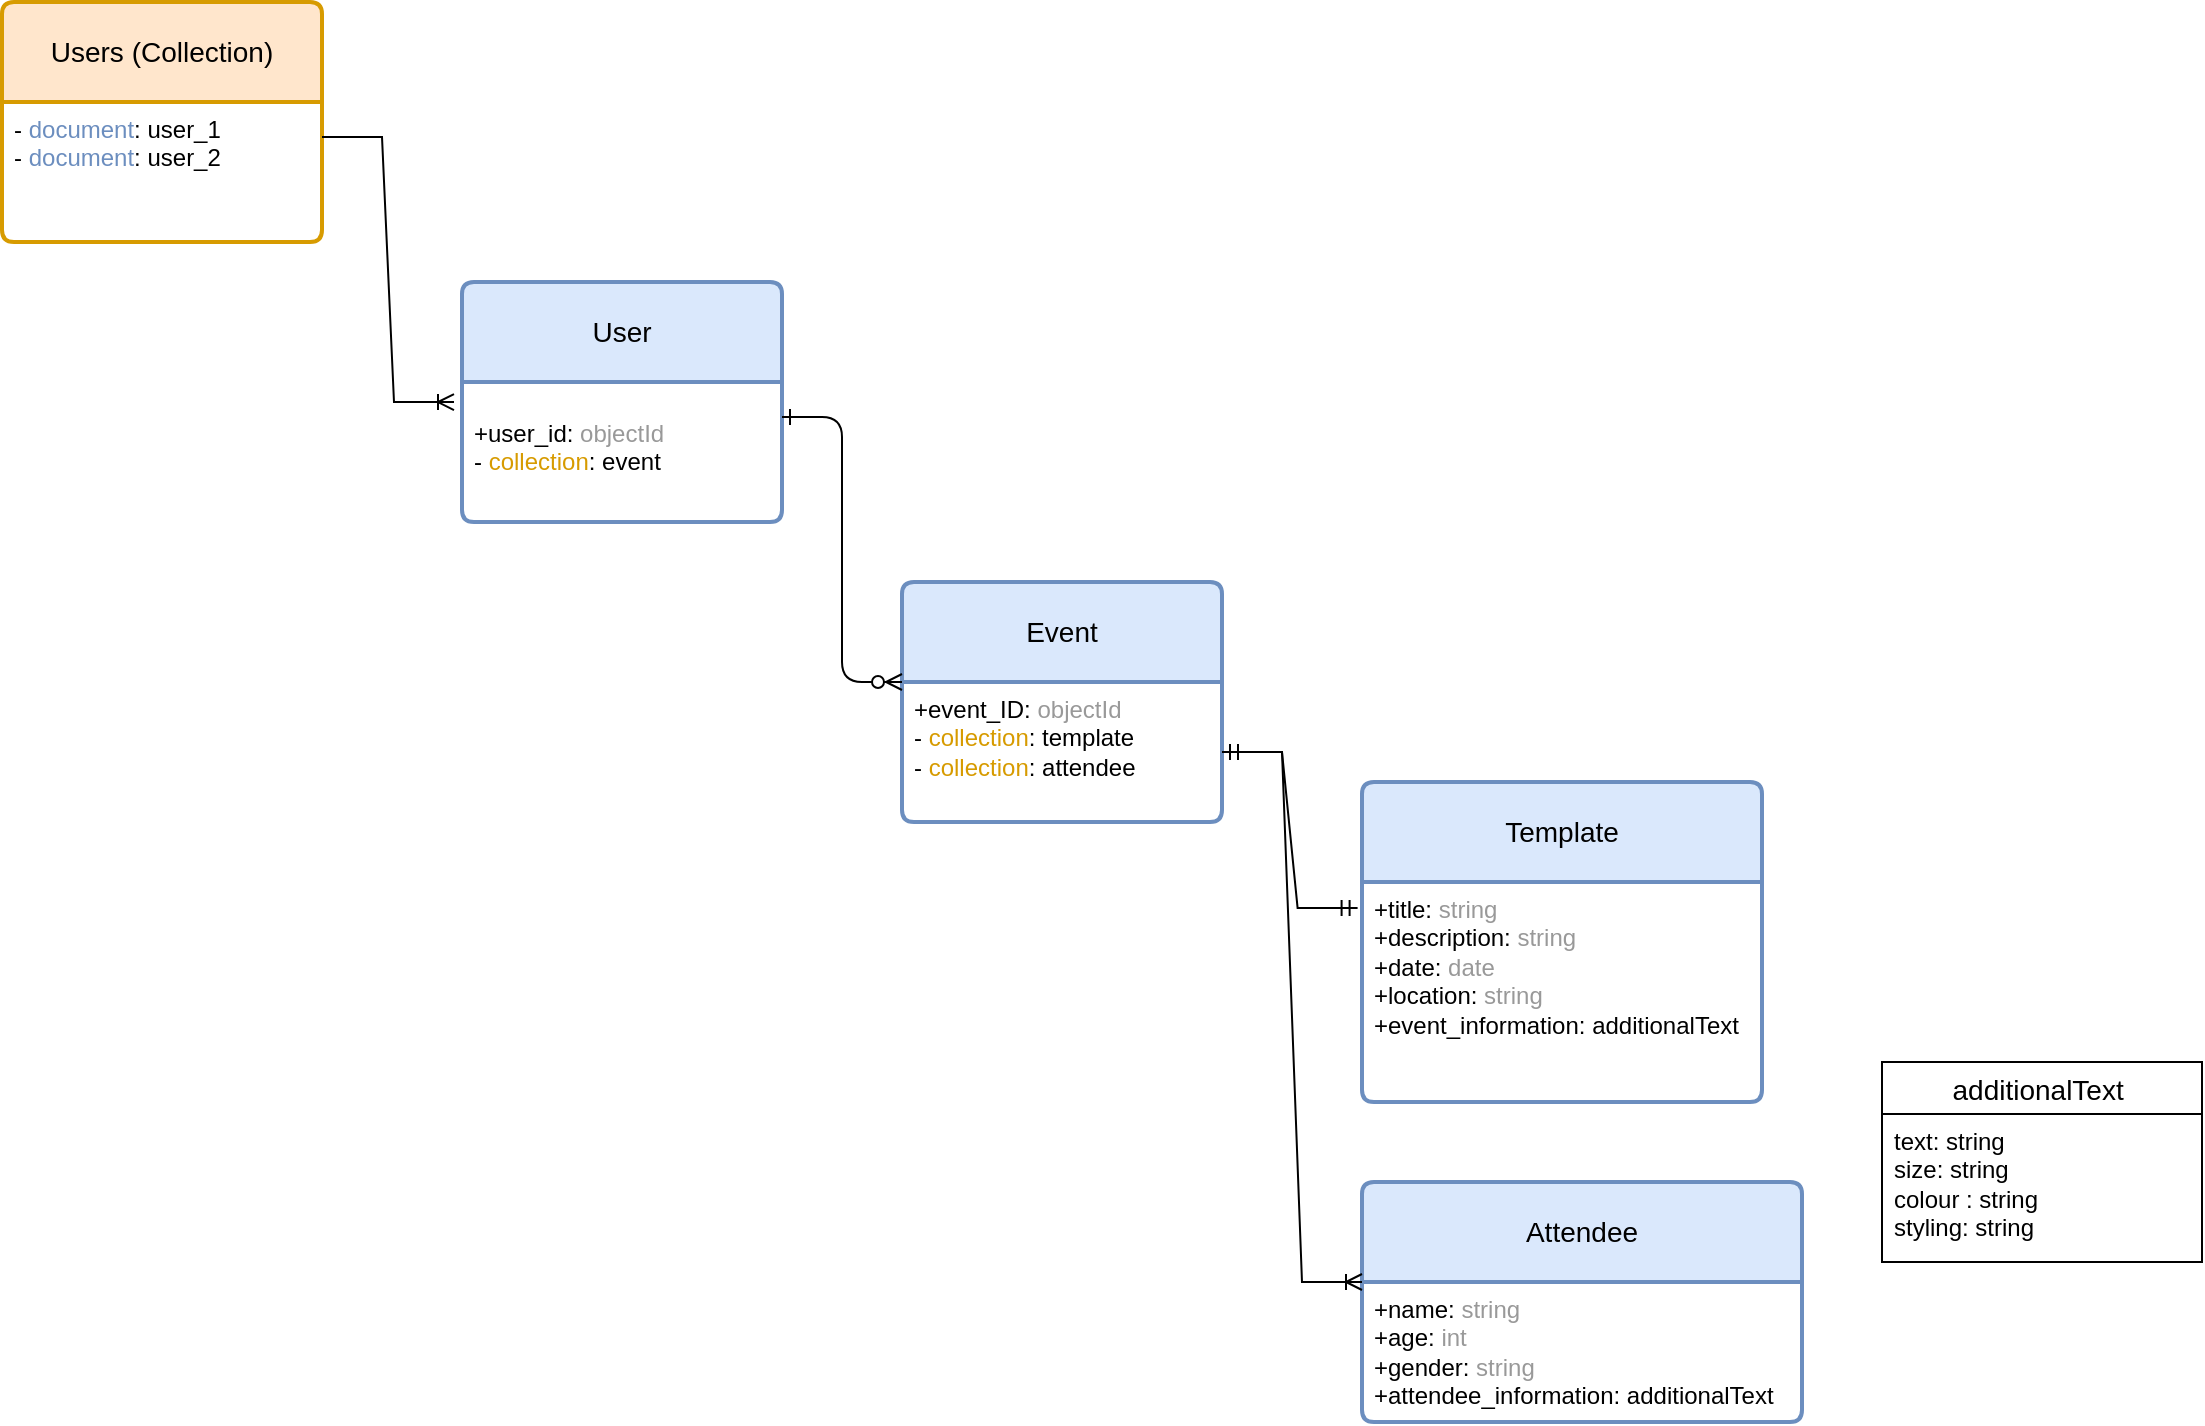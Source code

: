 <mxfile version="21.3.3" type="device">
  <diagram id="R2lEEEUBdFMjLlhIrx00" name="Page-1">
    <mxGraphModel dx="1972" dy="1778" grid="1" gridSize="10" guides="1" tooltips="1" connect="1" arrows="1" fold="1" page="1" pageScale="1" pageWidth="850" pageHeight="1100" math="0" shadow="0" extFonts="Permanent Marker^https://fonts.googleapis.com/css?family=Permanent+Marker">
      <root>
        <mxCell id="0" />
        <mxCell id="1" parent="0" />
        <mxCell id="KxF6lLL-VxBKIHNj_TkW-37" style="edgeStyle=orthogonalEdgeStyle;rounded=0;orthogonalLoop=1;jettySize=auto;html=1;exitX=0.25;exitY=0;exitDx=0;exitDy=0;" edge="1" parent="1" source="KxF6lLL-VxBKIHNj_TkW-2" target="KxF6lLL-VxBKIHNj_TkW-1">
          <mxGeometry relative="1" as="geometry" />
        </mxCell>
        <mxCell id="KxF6lLL-VxBKIHNj_TkW-1" value="User" style="swimlane;childLayout=stackLayout;horizontal=1;startSize=50;horizontalStack=0;rounded=1;fontSize=14;fontStyle=0;strokeWidth=2;resizeParent=0;resizeLast=1;shadow=0;dashed=0;align=center;arcSize=4;whiteSpace=wrap;html=1;fillColor=#dae8fc;strokeColor=#6c8ebf;" vertex="1" parent="1">
          <mxGeometry y="60" width="160" height="120" as="geometry" />
        </mxCell>
        <mxCell id="KxF6lLL-VxBKIHNj_TkW-2" value="&lt;p style=&quot;line-height: 120%;&quot;&gt;+user_id: &lt;font color=&quot;#999999&quot;&gt;objectId&lt;/font&gt;&lt;br&gt;- &lt;font color=&quot;#d79b00&quot;&gt;collection&lt;/font&gt;: event&lt;/p&gt;" style="align=left;strokeColor=none;fillColor=none;spacingLeft=4;fontSize=12;verticalAlign=top;resizable=0;rotatable=0;part=1;html=1;" vertex="1" parent="KxF6lLL-VxBKIHNj_TkW-1">
          <mxGeometry y="50" width="160" height="70" as="geometry" />
        </mxCell>
        <mxCell id="KxF6lLL-VxBKIHNj_TkW-3" value="Event" style="swimlane;childLayout=stackLayout;horizontal=1;startSize=50;horizontalStack=0;rounded=1;fontSize=14;fontStyle=0;strokeWidth=2;resizeParent=0;resizeLast=1;shadow=0;dashed=0;align=center;arcSize=4;whiteSpace=wrap;html=1;fillColor=#dae8fc;strokeColor=#6c8ebf;" vertex="1" parent="1">
          <mxGeometry x="220" y="210" width="160" height="120" as="geometry" />
        </mxCell>
        <mxCell id="KxF6lLL-VxBKIHNj_TkW-4" value="+event_ID: &lt;font color=&quot;#999999&quot;&gt;objectId&lt;/font&gt;&lt;br&gt;- &lt;font color=&quot;#d79b00&quot;&gt;collection&lt;/font&gt;: template&lt;br&gt;-&amp;nbsp;&lt;font color=&quot;#d79b00&quot;&gt;collection&lt;/font&gt;: attendee" style="align=left;strokeColor=none;fillColor=none;spacingLeft=4;fontSize=12;verticalAlign=top;resizable=0;rotatable=0;part=1;html=1;" vertex="1" parent="KxF6lLL-VxBKIHNj_TkW-3">
          <mxGeometry y="50" width="160" height="70" as="geometry" />
        </mxCell>
        <mxCell id="KxF6lLL-VxBKIHNj_TkW-7" value="" style="edgeStyle=entityRelationEdgeStyle;endArrow=ERzeroToMany;startArrow=ERone;endFill=1;startFill=0;entryX=0;entryY=0;entryDx=0;entryDy=0;exitX=1;exitY=0.25;exitDx=0;exitDy=0;" edge="1" parent="1" source="KxF6lLL-VxBKIHNj_TkW-2" target="KxF6lLL-VxBKIHNj_TkW-4">
          <mxGeometry width="100" height="100" relative="1" as="geometry">
            <mxPoint x="160" y="280" as="sourcePoint" />
            <mxPoint x="400" y="290" as="targetPoint" />
          </mxGeometry>
        </mxCell>
        <mxCell id="KxF6lLL-VxBKIHNj_TkW-14" value="" style="edgeStyle=entityRelationEdgeStyle;fontSize=12;html=1;endArrow=ERmandOne;startArrow=ERmandOne;rounded=0;exitX=1;exitY=0.5;exitDx=0;exitDy=0;entryX=-0.011;entryY=0.118;entryDx=0;entryDy=0;entryPerimeter=0;" edge="1" parent="1" source="KxF6lLL-VxBKIHNj_TkW-4" target="KxF6lLL-VxBKIHNj_TkW-17">
          <mxGeometry width="100" height="100" relative="1" as="geometry">
            <mxPoint x="400" y="250" as="sourcePoint" />
            <mxPoint x="570" y="80" as="targetPoint" />
          </mxGeometry>
        </mxCell>
        <mxCell id="KxF6lLL-VxBKIHNj_TkW-16" value="Template" style="swimlane;childLayout=stackLayout;horizontal=1;startSize=50;horizontalStack=0;rounded=1;fontSize=14;fontStyle=0;strokeWidth=2;resizeParent=0;resizeLast=1;shadow=0;dashed=0;align=center;arcSize=4;whiteSpace=wrap;html=1;fillColor=#dae8fc;strokeColor=#6c8ebf;" vertex="1" parent="1">
          <mxGeometry x="450" y="310" width="200" height="160" as="geometry" />
        </mxCell>
        <mxCell id="KxF6lLL-VxBKIHNj_TkW-17" value="+title: &lt;font color=&quot;#999999&quot;&gt;string&lt;/font&gt;&lt;br&gt;+description: &lt;font color=&quot;#999999&quot;&gt;string&lt;/font&gt;&lt;br&gt;+date: &lt;font color=&quot;#999999&quot;&gt;date&lt;/font&gt;&lt;br&gt;+location: &lt;font color=&quot;#999999&quot;&gt;string&lt;/font&gt;&lt;br&gt;+event_information: additionalText" style="align=left;strokeColor=none;fillColor=none;spacingLeft=4;fontSize=12;verticalAlign=top;resizable=0;rotatable=0;part=1;html=1;" vertex="1" parent="KxF6lLL-VxBKIHNj_TkW-16">
          <mxGeometry y="50" width="200" height="110" as="geometry" />
        </mxCell>
        <mxCell id="KxF6lLL-VxBKIHNj_TkW-19" value="Attendee" style="swimlane;childLayout=stackLayout;horizontal=1;startSize=50;horizontalStack=0;rounded=1;fontSize=14;fontStyle=0;strokeWidth=2;resizeParent=0;resizeLast=1;shadow=0;dashed=0;align=center;arcSize=4;whiteSpace=wrap;html=1;fillColor=#dae8fc;strokeColor=#6c8ebf;" vertex="1" parent="1">
          <mxGeometry x="450" y="510" width="220" height="120" as="geometry" />
        </mxCell>
        <mxCell id="KxF6lLL-VxBKIHNj_TkW-20" value="+name: &lt;font color=&quot;#999999&quot;&gt;string&lt;/font&gt;&lt;br&gt;+age: &lt;font color=&quot;#999999&quot;&gt;int&lt;/font&gt;&lt;br&gt;+gender: &lt;font color=&quot;#999999&quot;&gt;string&lt;/font&gt;&lt;br&gt;+attendee_information: additionalText" style="align=left;strokeColor=none;fillColor=none;spacingLeft=4;fontSize=12;verticalAlign=top;resizable=0;rotatable=0;part=1;html=1;" vertex="1" parent="KxF6lLL-VxBKIHNj_TkW-19">
          <mxGeometry y="50" width="220" height="70" as="geometry" />
        </mxCell>
        <mxCell id="KxF6lLL-VxBKIHNj_TkW-22" value="" style="edgeStyle=entityRelationEdgeStyle;fontSize=12;html=1;endArrow=ERoneToMany;rounded=0;entryX=0;entryY=0;entryDx=0;entryDy=0;exitX=1;exitY=0.5;exitDx=0;exitDy=0;" edge="1" parent="1" source="KxF6lLL-VxBKIHNj_TkW-4" target="KxF6lLL-VxBKIHNj_TkW-20">
          <mxGeometry width="100" height="100" relative="1" as="geometry">
            <mxPoint x="440" y="120" as="sourcePoint" />
            <mxPoint x="540" y="20" as="targetPoint" />
          </mxGeometry>
        </mxCell>
        <mxCell id="KxF6lLL-VxBKIHNj_TkW-28" value="Users (Collection)" style="swimlane;childLayout=stackLayout;horizontal=1;startSize=50;horizontalStack=0;rounded=1;fontSize=14;fontStyle=0;strokeWidth=2;resizeParent=0;resizeLast=1;shadow=0;dashed=0;align=center;arcSize=4;whiteSpace=wrap;html=1;fillColor=#ffe6cc;strokeColor=#d79b00;" vertex="1" parent="1">
          <mxGeometry x="-230" y="-80" width="160" height="120" as="geometry" />
        </mxCell>
        <mxCell id="KxF6lLL-VxBKIHNj_TkW-29" value="- &lt;font color=&quot;#6c8ebf&quot;&gt;document&lt;/font&gt;: user_1&lt;br&gt;- &lt;font color=&quot;#6c8ebf&quot;&gt;document&lt;/font&gt;: user_2" style="align=left;strokeColor=none;fillColor=none;spacingLeft=4;fontSize=12;verticalAlign=top;resizable=0;rotatable=0;part=1;html=1;" vertex="1" parent="KxF6lLL-VxBKIHNj_TkW-28">
          <mxGeometry y="50" width="160" height="70" as="geometry" />
        </mxCell>
        <mxCell id="KxF6lLL-VxBKIHNj_TkW-30" value="" style="edgeStyle=entityRelationEdgeStyle;fontSize=12;html=1;endArrow=ERoneToMany;rounded=0;exitX=1;exitY=0.25;exitDx=0;exitDy=0;entryX=-0.025;entryY=0.143;entryDx=0;entryDy=0;entryPerimeter=0;" edge="1" parent="1" source="KxF6lLL-VxBKIHNj_TkW-29" target="KxF6lLL-VxBKIHNj_TkW-2">
          <mxGeometry width="100" height="100" relative="1" as="geometry">
            <mxPoint x="200" y="90" as="sourcePoint" />
            <mxPoint x="-20" y="180" as="targetPoint" />
          </mxGeometry>
        </mxCell>
        <mxCell id="KxF6lLL-VxBKIHNj_TkW-41" value="additionalText " style="swimlane;fontStyle=0;childLayout=stackLayout;horizontal=1;startSize=26;horizontalStack=0;resizeParent=1;resizeParentMax=0;resizeLast=0;collapsible=1;marginBottom=0;align=center;fontSize=14;" vertex="1" parent="1">
          <mxGeometry x="710" y="450" width="160" height="100" as="geometry" />
        </mxCell>
        <mxCell id="KxF6lLL-VxBKIHNj_TkW-42" value="&lt;span style=&quot;background-color: initial;&quot;&gt;text: string&lt;/span&gt;&lt;br&gt;&lt;div&gt;size: string&lt;/div&gt;&lt;div&gt;colour : string&lt;/div&gt;&lt;div&gt;styling: string&lt;/div&gt;" style="text;strokeColor=none;fillColor=none;spacingLeft=4;spacingRight=4;overflow=hidden;rotatable=0;points=[[0,0.5],[1,0.5]];portConstraint=eastwest;fontSize=12;whiteSpace=wrap;html=1;" vertex="1" parent="KxF6lLL-VxBKIHNj_TkW-41">
          <mxGeometry y="26" width="160" height="74" as="geometry" />
        </mxCell>
      </root>
    </mxGraphModel>
  </diagram>
</mxfile>
